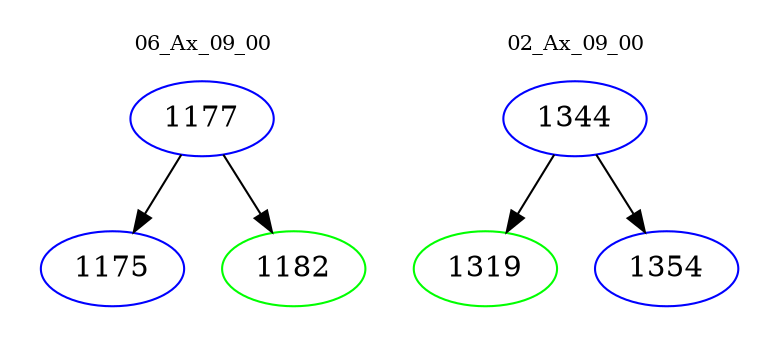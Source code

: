 digraph{
subgraph cluster_0 {
color = white
label = "06_Ax_09_00";
fontsize=10;
T0_1177 [label="1177", color="blue"]
T0_1177 -> T0_1175 [color="black"]
T0_1175 [label="1175", color="blue"]
T0_1177 -> T0_1182 [color="black"]
T0_1182 [label="1182", color="green"]
}
subgraph cluster_1 {
color = white
label = "02_Ax_09_00";
fontsize=10;
T1_1344 [label="1344", color="blue"]
T1_1344 -> T1_1319 [color="black"]
T1_1319 [label="1319", color="green"]
T1_1344 -> T1_1354 [color="black"]
T1_1354 [label="1354", color="blue"]
}
}
